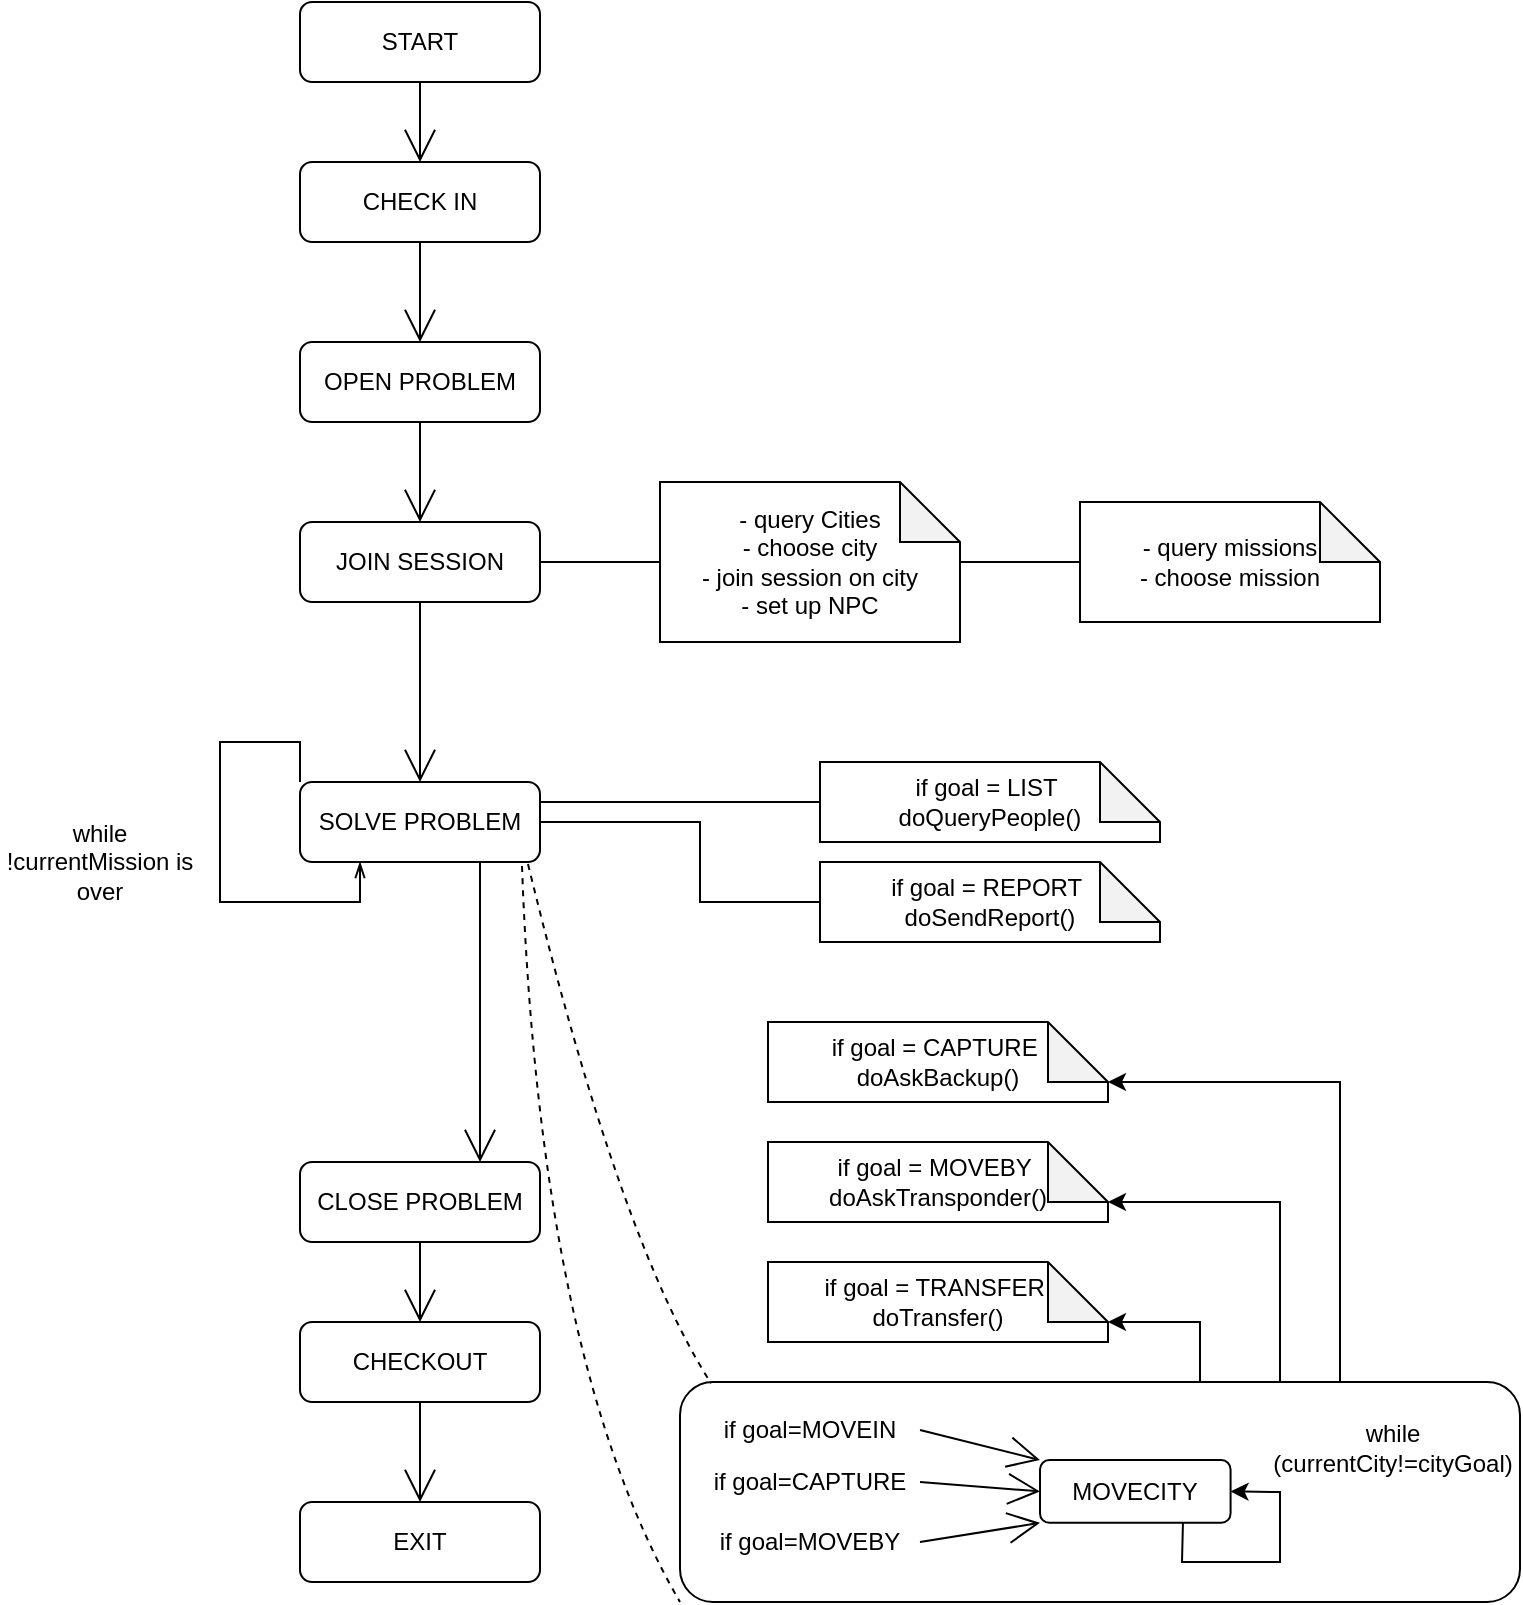 <mxfile version="16.6.8" type="google"><diagram id="C5RBs43oDa-KdzZeNtuy" name="Page-1"><mxGraphModel dx="782" dy="460" grid="1" gridSize="10" guides="1" tooltips="1" connect="1" arrows="1" fold="1" page="1" pageScale="1" pageWidth="827" pageHeight="1169" math="0" shadow="0"><root><mxCell id="WIyWlLk6GJQsqaUBKTNV-0"/><mxCell id="WIyWlLk6GJQsqaUBKTNV-1" parent="WIyWlLk6GJQsqaUBKTNV-0"/><mxCell id="pmoHEBGaIKu2iVTz10xk-14" style="edgeStyle=none;curved=1;rounded=0;orthogonalLoop=1;jettySize=auto;html=1;exitX=0.5;exitY=1;exitDx=0;exitDy=0;entryX=0.5;entryY=0;entryDx=0;entryDy=0;endArrow=open;startSize=14;endSize=14;sourcePerimeterSpacing=8;targetPerimeterSpacing=8;" parent="WIyWlLk6GJQsqaUBKTNV-1" source="WIyWlLk6GJQsqaUBKTNV-3" target="pmoHEBGaIKu2iVTz10xk-0" edge="1"><mxGeometry relative="1" as="geometry"/></mxCell><mxCell id="WIyWlLk6GJQsqaUBKTNV-3" value="START" style="rounded=1;whiteSpace=wrap;html=1;fontSize=12;glass=0;strokeWidth=1;shadow=0;" parent="WIyWlLk6GJQsqaUBKTNV-1" vertex="1"><mxGeometry x="180" y="90" width="120" height="40" as="geometry"/></mxCell><mxCell id="pmoHEBGaIKu2iVTz10xk-15" style="edgeStyle=none;curved=1;rounded=0;orthogonalLoop=1;jettySize=auto;html=1;exitX=0.5;exitY=1;exitDx=0;exitDy=0;entryX=0.5;entryY=0;entryDx=0;entryDy=0;endArrow=open;startSize=14;endSize=14;sourcePerimeterSpacing=8;targetPerimeterSpacing=8;" parent="WIyWlLk6GJQsqaUBKTNV-1" source="pmoHEBGaIKu2iVTz10xk-0" target="pmoHEBGaIKu2iVTz10xk-1" edge="1"><mxGeometry relative="1" as="geometry"/></mxCell><mxCell id="pmoHEBGaIKu2iVTz10xk-0" value="CHECK IN" style="rounded=1;whiteSpace=wrap;html=1;fontSize=12;glass=0;strokeWidth=1;shadow=0;" parent="WIyWlLk6GJQsqaUBKTNV-1" vertex="1"><mxGeometry x="180" y="170" width="120" height="40" as="geometry"/></mxCell><mxCell id="pmoHEBGaIKu2iVTz10xk-16" style="edgeStyle=none;curved=1;rounded=0;orthogonalLoop=1;jettySize=auto;html=1;exitX=0.5;exitY=1;exitDx=0;exitDy=0;entryX=0.5;entryY=0;entryDx=0;entryDy=0;endArrow=open;startSize=14;endSize=14;sourcePerimeterSpacing=8;targetPerimeterSpacing=8;" parent="WIyWlLk6GJQsqaUBKTNV-1" source="pmoHEBGaIKu2iVTz10xk-1" target="pmoHEBGaIKu2iVTz10xk-2" edge="1"><mxGeometry relative="1" as="geometry"/></mxCell><mxCell id="pmoHEBGaIKu2iVTz10xk-1" value="OPEN PROBLEM" style="rounded=1;whiteSpace=wrap;html=1;fontSize=12;glass=0;strokeWidth=1;shadow=0;" parent="WIyWlLk6GJQsqaUBKTNV-1" vertex="1"><mxGeometry x="180" y="260" width="120" height="40" as="geometry"/></mxCell><mxCell id="pmoHEBGaIKu2iVTz10xk-30" style="edgeStyle=none;curved=1;rounded=0;orthogonalLoop=1;jettySize=auto;html=1;exitX=1;exitY=0.5;exitDx=0;exitDy=0;entryX=0;entryY=0.5;entryDx=0;entryDy=0;entryPerimeter=0;endArrow=none;startSize=14;endSize=14;sourcePerimeterSpacing=8;targetPerimeterSpacing=8;endFill=0;" parent="WIyWlLk6GJQsqaUBKTNV-1" source="pmoHEBGaIKu2iVTz10xk-2" target="pmoHEBGaIKu2iVTz10xk-29" edge="1"><mxGeometry relative="1" as="geometry"/></mxCell><mxCell id="pmoHEBGaIKu2iVTz10xk-2" value="JOIN SESSION" style="rounded=1;whiteSpace=wrap;html=1;fontSize=12;glass=0;strokeWidth=1;shadow=0;" parent="WIyWlLk6GJQsqaUBKTNV-1" vertex="1"><mxGeometry x="180" y="350" width="120" height="40" as="geometry"/></mxCell><mxCell id="pmoHEBGaIKu2iVTz10xk-21" style="edgeStyle=none;curved=1;rounded=0;orthogonalLoop=1;jettySize=auto;html=1;exitX=0.5;exitY=1;exitDx=0;exitDy=0;entryX=0.5;entryY=0;entryDx=0;entryDy=0;endArrow=open;startSize=14;endSize=14;sourcePerimeterSpacing=8;targetPerimeterSpacing=8;" parent="WIyWlLk6GJQsqaUBKTNV-1" source="pmoHEBGaIKu2iVTz10xk-2" target="pmoHEBGaIKu2iVTz10xk-20" edge="1"><mxGeometry relative="1" as="geometry"><mxPoint x="240.0" y="430" as="sourcePoint"/></mxGeometry></mxCell><mxCell id="pmoHEBGaIKu2iVTz10xk-13" value="" style="group" parent="WIyWlLk6GJQsqaUBKTNV-1" connectable="0" vertex="1"><mxGeometry x="370" y="780" width="420" height="110" as="geometry"/></mxCell><mxCell id="pmoHEBGaIKu2iVTz10xk-8" value="" style="rounded=1;whiteSpace=wrap;html=1;hachureGap=4;" parent="pmoHEBGaIKu2iVTz10xk-13" vertex="1"><mxGeometry width="420" height="110" as="geometry"/></mxCell><mxCell id="pmoHEBGaIKu2iVTz10xk-11" value="MOVECITY" style="rounded=1;whiteSpace=wrap;html=1;fontSize=12;glass=0;strokeWidth=1;shadow=0;" parent="pmoHEBGaIKu2iVTz10xk-13" vertex="1"><mxGeometry x="180" y="39" width="95.29" height="31.43" as="geometry"/></mxCell><mxCell id="pmoHEBGaIKu2iVTz10xk-12" style="edgeStyle=none;curved=1;rounded=0;orthogonalLoop=1;jettySize=auto;html=1;exitX=1;exitY=0.5;exitDx=0;exitDy=0;entryX=0;entryY=0;entryDx=0;entryDy=0;endArrow=open;startSize=14;endSize=14;sourcePerimeterSpacing=8;targetPerimeterSpacing=8;" parent="pmoHEBGaIKu2iVTz10xk-13" target="pmoHEBGaIKu2iVTz10xk-11" edge="1" source="kAZChVWq_UiiOnfchoBY-0"><mxGeometry relative="1" as="geometry"><mxPoint x="110" y="54.645" as="sourcePoint"/></mxGeometry></mxCell><mxCell id="kAZChVWq_UiiOnfchoBY-0" value="if goal=MOVEIN" style="text;html=1;strokeColor=none;fillColor=none;align=center;verticalAlign=middle;whiteSpace=wrap;rounded=0;" parent="pmoHEBGaIKu2iVTz10xk-13" vertex="1"><mxGeometry x="10" y="9" width="110" height="30" as="geometry"/></mxCell><mxCell id="NxJ-3vLvD051EHoDqfDe-0" value="" style="endArrow=classic;html=1;rounded=0;exitX=0.75;exitY=1;exitDx=0;exitDy=0;entryX=1;entryY=0.5;entryDx=0;entryDy=0;" parent="pmoHEBGaIKu2iVTz10xk-13" source="pmoHEBGaIKu2iVTz10xk-11" target="pmoHEBGaIKu2iVTz10xk-11" edge="1"><mxGeometry width="50" height="50" relative="1" as="geometry"><mxPoint x="420" y="80" as="sourcePoint"/><mxPoint x="481.765" y="30" as="targetPoint"/><Array as="points"><mxPoint x="251" y="90"/><mxPoint x="300" y="90"/><mxPoint x="300" y="55"/></Array></mxGeometry></mxCell><mxCell id="NxJ-3vLvD051EHoDqfDe-3" value="while (currentCity!=cityGoal)" style="text;html=1;strokeColor=none;fillColor=none;align=center;verticalAlign=middle;whiteSpace=wrap;rounded=0;" parent="pmoHEBGaIKu2iVTz10xk-13" vertex="1"><mxGeometry x="310" y="10" width="93.33" height="45" as="geometry"/></mxCell><mxCell id="Cys6dQhkVpgTfV3harvs-7" value="if goal=CAPTURE" style="text;html=1;strokeColor=none;fillColor=none;align=center;verticalAlign=middle;whiteSpace=wrap;rounded=0;" vertex="1" parent="pmoHEBGaIKu2iVTz10xk-13"><mxGeometry x="10" y="35" width="110" height="30" as="geometry"/></mxCell><mxCell id="Cys6dQhkVpgTfV3harvs-8" value="if goal=MOVEBY" style="text;html=1;strokeColor=none;fillColor=none;align=center;verticalAlign=middle;whiteSpace=wrap;rounded=0;" vertex="1" parent="pmoHEBGaIKu2iVTz10xk-13"><mxGeometry x="10" y="65" width="110" height="30" as="geometry"/></mxCell><mxCell id="Cys6dQhkVpgTfV3harvs-9" style="edgeStyle=none;curved=1;rounded=0;orthogonalLoop=1;jettySize=auto;html=1;exitX=1;exitY=0.5;exitDx=0;exitDy=0;entryX=0;entryY=0.5;entryDx=0;entryDy=0;endArrow=open;startSize=14;endSize=14;sourcePerimeterSpacing=8;targetPerimeterSpacing=8;" edge="1" parent="pmoHEBGaIKu2iVTz10xk-13" source="Cys6dQhkVpgTfV3harvs-7" target="pmoHEBGaIKu2iVTz10xk-11"><mxGeometry relative="1" as="geometry"><mxPoint x="130" y="34" as="sourcePoint"/><mxPoint x="190" y="64.715" as="targetPoint"/></mxGeometry></mxCell><mxCell id="Cys6dQhkVpgTfV3harvs-10" style="edgeStyle=none;curved=1;rounded=0;orthogonalLoop=1;jettySize=auto;html=1;exitX=1;exitY=0.5;exitDx=0;exitDy=0;entryX=0;entryY=1;entryDx=0;entryDy=0;endArrow=open;startSize=14;endSize=14;sourcePerimeterSpacing=8;targetPerimeterSpacing=8;" edge="1" parent="pmoHEBGaIKu2iVTz10xk-13" source="Cys6dQhkVpgTfV3harvs-8" target="pmoHEBGaIKu2iVTz10xk-11"><mxGeometry relative="1" as="geometry"><mxPoint x="130" y="60" as="sourcePoint"/><mxPoint x="190" y="64.715" as="targetPoint"/></mxGeometry></mxCell><mxCell id="pmoHEBGaIKu2iVTz10xk-23" style="edgeStyle=none;curved=1;rounded=0;orthogonalLoop=1;jettySize=auto;html=1;exitX=0.75;exitY=1;exitDx=0;exitDy=0;entryX=0.75;entryY=0;entryDx=0;entryDy=0;endArrow=open;startSize=14;endSize=14;sourcePerimeterSpacing=8;targetPerimeterSpacing=8;" parent="WIyWlLk6GJQsqaUBKTNV-1" source="pmoHEBGaIKu2iVTz10xk-20" target="pmoHEBGaIKu2iVTz10xk-22" edge="1"><mxGeometry relative="1" as="geometry"/></mxCell><mxCell id="beWcXPzYTHjLJ82MBQeA-20" style="edgeStyle=orthogonalEdgeStyle;rounded=0;orthogonalLoop=1;jettySize=auto;html=1;exitX=1;exitY=0.25;exitDx=0;exitDy=0;entryX=0;entryY=0.25;entryDx=0;entryDy=0;entryPerimeter=0;endArrow=none;endFill=0;" parent="WIyWlLk6GJQsqaUBKTNV-1" source="pmoHEBGaIKu2iVTz10xk-20" target="beWcXPzYTHjLJ82MBQeA-9" edge="1"><mxGeometry relative="1" as="geometry"><Array as="points"><mxPoint x="440" y="490"/></Array></mxGeometry></mxCell><mxCell id="beWcXPzYTHjLJ82MBQeA-21" style="edgeStyle=orthogonalEdgeStyle;rounded=0;orthogonalLoop=1;jettySize=auto;html=1;exitX=1;exitY=0.5;exitDx=0;exitDy=0;entryX=0;entryY=0.5;entryDx=0;entryDy=0;entryPerimeter=0;endArrow=none;endFill=0;" parent="WIyWlLk6GJQsqaUBKTNV-1" source="pmoHEBGaIKu2iVTz10xk-20" target="beWcXPzYTHjLJ82MBQeA-10" edge="1"><mxGeometry relative="1" as="geometry"><Array as="points"><mxPoint x="380" y="500"/><mxPoint x="380" y="540"/></Array></mxGeometry></mxCell><mxCell id="pmoHEBGaIKu2iVTz10xk-20" value="SOLVE PROBLEM" style="rounded=1;whiteSpace=wrap;html=1;fontSize=12;glass=0;strokeWidth=1;shadow=0;" parent="WIyWlLk6GJQsqaUBKTNV-1" vertex="1"><mxGeometry x="180" y="480" width="120" height="40" as="geometry"/></mxCell><mxCell id="pmoHEBGaIKu2iVTz10xk-27" style="edgeStyle=none;curved=1;rounded=0;orthogonalLoop=1;jettySize=auto;html=1;exitX=0.5;exitY=1;exitDx=0;exitDy=0;entryX=0.5;entryY=0;entryDx=0;entryDy=0;endArrow=open;startSize=14;endSize=14;sourcePerimeterSpacing=8;targetPerimeterSpacing=8;" parent="WIyWlLk6GJQsqaUBKTNV-1" source="pmoHEBGaIKu2iVTz10xk-22" target="pmoHEBGaIKu2iVTz10xk-25" edge="1"><mxGeometry relative="1" as="geometry"/></mxCell><mxCell id="pmoHEBGaIKu2iVTz10xk-22" value="CLOSE PROBLEM" style="rounded=1;whiteSpace=wrap;html=1;fontSize=12;glass=0;strokeWidth=1;shadow=0;" parent="WIyWlLk6GJQsqaUBKTNV-1" vertex="1"><mxGeometry x="180" y="670" width="120" height="40" as="geometry"/></mxCell><mxCell id="pmoHEBGaIKu2iVTz10xk-28" style="edgeStyle=none;curved=1;rounded=0;orthogonalLoop=1;jettySize=auto;html=1;exitX=0.5;exitY=1;exitDx=0;exitDy=0;entryX=0.5;entryY=0;entryDx=0;entryDy=0;endArrow=open;startSize=14;endSize=14;sourcePerimeterSpacing=8;targetPerimeterSpacing=8;" parent="WIyWlLk6GJQsqaUBKTNV-1" source="pmoHEBGaIKu2iVTz10xk-25" target="pmoHEBGaIKu2iVTz10xk-26" edge="1"><mxGeometry relative="1" as="geometry"/></mxCell><mxCell id="pmoHEBGaIKu2iVTz10xk-25" value="CHECKOUT" style="rounded=1;whiteSpace=wrap;html=1;fontSize=12;glass=0;strokeWidth=1;shadow=0;" parent="WIyWlLk6GJQsqaUBKTNV-1" vertex="1"><mxGeometry x="180" y="750" width="120" height="40" as="geometry"/></mxCell><mxCell id="pmoHEBGaIKu2iVTz10xk-26" value="EXIT" style="rounded=1;whiteSpace=wrap;html=1;fontSize=12;glass=0;strokeWidth=1;shadow=0;" parent="WIyWlLk6GJQsqaUBKTNV-1" vertex="1"><mxGeometry x="180" y="840" width="120" height="40" as="geometry"/></mxCell><mxCell id="beWcXPzYTHjLJ82MBQeA-24" value="" style="edgeStyle=orthogonalEdgeStyle;rounded=0;orthogonalLoop=1;jettySize=auto;html=1;endArrow=none;endFill=0;" parent="WIyWlLk6GJQsqaUBKTNV-1" source="pmoHEBGaIKu2iVTz10xk-29" target="pmoHEBGaIKu2iVTz10xk-31" edge="1"><mxGeometry relative="1" as="geometry"/></mxCell><mxCell id="pmoHEBGaIKu2iVTz10xk-29" value="- query Cities&lt;br&gt;- choose city&lt;br&gt;- join session on city&lt;br&gt;- set up NPC" style="shape=note;whiteSpace=wrap;html=1;backgroundOutline=1;darkOpacity=0.05;hachureGap=4;" parent="WIyWlLk6GJQsqaUBKTNV-1" vertex="1"><mxGeometry x="360" y="330" width="150" height="80" as="geometry"/></mxCell><mxCell id="pmoHEBGaIKu2iVTz10xk-31" value="- query missions&lt;br&gt;- choose mission" style="shape=note;whiteSpace=wrap;html=1;backgroundOutline=1;darkOpacity=0.05;hachureGap=4;" parent="WIyWlLk6GJQsqaUBKTNV-1" vertex="1"><mxGeometry x="570" y="340" width="150" height="60" as="geometry"/></mxCell><mxCell id="pmoHEBGaIKu2iVTz10xk-34" value="" style="endArrow=none;dashed=1;html=1;rounded=0;startSize=14;endSize=14;sourcePerimeterSpacing=8;targetPerimeterSpacing=8;curved=1;exitX=0.925;exitY=1.05;exitDx=0;exitDy=0;exitPerimeter=0;entryX=0;entryY=1;entryDx=0;entryDy=0;" parent="WIyWlLk6GJQsqaUBKTNV-1" source="pmoHEBGaIKu2iVTz10xk-20" target="pmoHEBGaIKu2iVTz10xk-8" edge="1"><mxGeometry width="50" height="50" relative="1" as="geometry"><mxPoint x="310" y="490" as="sourcePoint"/><mxPoint x="370" y="580" as="targetPoint"/><Array as="points"><mxPoint x="300" y="770"/></Array></mxGeometry></mxCell><mxCell id="beWcXPzYTHjLJ82MBQeA-9" value="if goal = LIST&amp;nbsp;&lt;br&gt;doQueryPeople()" style="shape=note;whiteSpace=wrap;html=1;backgroundOutline=1;darkOpacity=0.05;hachureGap=4;" parent="WIyWlLk6GJQsqaUBKTNV-1" vertex="1"><mxGeometry x="440" y="470" width="170" height="40" as="geometry"/></mxCell><mxCell id="beWcXPzYTHjLJ82MBQeA-10" value="if goal = REPORT&amp;nbsp;&lt;br&gt;doSendReport()" style="shape=note;whiteSpace=wrap;html=1;backgroundOutline=1;darkOpacity=0.05;hachureGap=4;" parent="WIyWlLk6GJQsqaUBKTNV-1" vertex="1"><mxGeometry x="440" y="520" width="170" height="40" as="geometry"/></mxCell><mxCell id="beWcXPzYTHjLJ82MBQeA-19" value="while !currentMission is over" style="text;html=1;strokeColor=none;fillColor=none;align=center;verticalAlign=middle;whiteSpace=wrap;rounded=0;" parent="WIyWlLk6GJQsqaUBKTNV-1" vertex="1"><mxGeometry x="30" y="505" width="100" height="30" as="geometry"/></mxCell><mxCell id="beWcXPzYTHjLJ82MBQeA-22" style="edgeStyle=orthogonalEdgeStyle;rounded=0;orthogonalLoop=1;jettySize=auto;html=1;exitX=0;exitY=0;exitDx=0;exitDy=0;entryX=0.25;entryY=1;entryDx=0;entryDy=0;endArrow=openThin;endFill=0;" parent="WIyWlLk6GJQsqaUBKTNV-1" source="pmoHEBGaIKu2iVTz10xk-20" target="pmoHEBGaIKu2iVTz10xk-20" edge="1"><mxGeometry relative="1" as="geometry"><Array as="points"><mxPoint x="180" y="460"/><mxPoint x="140" y="460"/><mxPoint x="140" y="540"/><mxPoint x="210" y="540"/></Array></mxGeometry></mxCell><mxCell id="Cys6dQhkVpgTfV3harvs-0" value="if goal = CAPTURE&amp;nbsp;&lt;br&gt;doAskBackup()" style="shape=note;whiteSpace=wrap;html=1;backgroundOutline=1;darkOpacity=0.05;hachureGap=4;" vertex="1" parent="WIyWlLk6GJQsqaUBKTNV-1"><mxGeometry x="414" y="600" width="170" height="40" as="geometry"/></mxCell><mxCell id="Cys6dQhkVpgTfV3harvs-1" value="if goal = MOVEBY&amp;nbsp;&lt;br&gt;doAskTransponder()" style="shape=note;whiteSpace=wrap;html=1;backgroundOutline=1;darkOpacity=0.05;hachureGap=4;" vertex="1" parent="WIyWlLk6GJQsqaUBKTNV-1"><mxGeometry x="414" y="660" width="170" height="40" as="geometry"/></mxCell><mxCell id="Cys6dQhkVpgTfV3harvs-4" value="if goal = TRANSFER&amp;nbsp;&lt;br&gt;doTransfer()" style="shape=note;whiteSpace=wrap;html=1;backgroundOutline=1;darkOpacity=0.05;hachureGap=4;" vertex="1" parent="WIyWlLk6GJQsqaUBKTNV-1"><mxGeometry x="414" y="720" width="170" height="40" as="geometry"/></mxCell><mxCell id="Cys6dQhkVpgTfV3harvs-6" value="" style="endArrow=none;dashed=1;html=1;rounded=0;startSize=14;endSize=14;sourcePerimeterSpacing=8;curved=1;exitX=0.95;exitY=1.025;exitDx=0;exitDy=0;exitPerimeter=0;entryX=0.037;entryY=0.006;entryDx=0;entryDy=0;entryPerimeter=0;" edge="1" parent="WIyWlLk6GJQsqaUBKTNV-1" source="pmoHEBGaIKu2iVTz10xk-20" target="pmoHEBGaIKu2iVTz10xk-8"><mxGeometry width="50" height="50" relative="1" as="geometry"><mxPoint x="294" y="521" as="sourcePoint"/><mxPoint x="410" y="790" as="targetPoint"/><Array as="points"><mxPoint x="340" y="710"/></Array></mxGeometry></mxCell><mxCell id="Cys6dQhkVpgTfV3harvs-34" style="edgeStyle=orthogonalEdgeStyle;rounded=0;orthogonalLoop=1;jettySize=auto;html=1;exitX=0;exitY=0;exitDx=170;exitDy=30;endArrow=none;endFill=0;exitPerimeter=0;startArrow=classic;startFill=1;" edge="1" parent="WIyWlLk6GJQsqaUBKTNV-1" source="Cys6dQhkVpgTfV3harvs-0" target="pmoHEBGaIKu2iVTz10xk-8"><mxGeometry relative="1" as="geometry"><Array as="points"><mxPoint x="700" y="630"/></Array><mxPoint x="660" y="585" as="sourcePoint"/><mxPoint x="700" y="777" as="targetPoint"/></mxGeometry></mxCell><mxCell id="Cys6dQhkVpgTfV3harvs-35" style="edgeStyle=orthogonalEdgeStyle;rounded=0;orthogonalLoop=1;jettySize=auto;html=1;exitX=0;exitY=0;exitDx=170;exitDy=30;endArrow=none;endFill=0;exitPerimeter=0;startArrow=classic;startFill=1;" edge="1" parent="WIyWlLk6GJQsqaUBKTNV-1" source="Cys6dQhkVpgTfV3harvs-1"><mxGeometry relative="1" as="geometry"><Array as="points"><mxPoint x="670" y="690"/><mxPoint x="670" y="780"/></Array><mxPoint x="594" y="640" as="sourcePoint"/><mxPoint x="670" y="780" as="targetPoint"/></mxGeometry></mxCell><mxCell id="Cys6dQhkVpgTfV3harvs-36" style="edgeStyle=orthogonalEdgeStyle;rounded=0;orthogonalLoop=1;jettySize=auto;html=1;exitX=0;exitY=0;exitDx=170;exitDy=30;endArrow=none;endFill=0;exitPerimeter=0;startArrow=classic;startFill=1;" edge="1" parent="WIyWlLk6GJQsqaUBKTNV-1" source="Cys6dQhkVpgTfV3harvs-4"><mxGeometry relative="1" as="geometry"><Array as="points"><mxPoint x="630" y="750"/></Array><mxPoint x="594" y="740" as="sourcePoint"/><mxPoint x="630" y="780" as="targetPoint"/></mxGeometry></mxCell></root></mxGraphModel></diagram></mxfile>